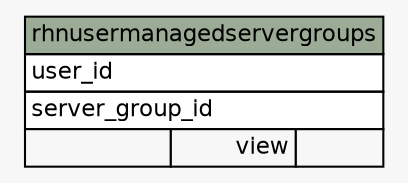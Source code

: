 // dot 2.26.0 on Linux 2.6.32-504.el6.x86_64
// SchemaSpy rev 590
digraph "rhnusermanagedservergroups" {
  graph [
    rankdir="RL"
    bgcolor="#f7f7f7"
    nodesep="0.18"
    ranksep="0.46"
    fontname="Helvetica"
    fontsize="11"
  ];
  node [
    fontname="Helvetica"
    fontsize="11"
    shape="plaintext"
  ];
  edge [
    arrowsize="0.8"
  ];
  "rhnusermanagedservergroups" [
    label=<
    <TABLE BORDER="0" CELLBORDER="1" CELLSPACING="0" BGCOLOR="#ffffff">
      <TR><TD COLSPAN="3" BGCOLOR="#9bab96" ALIGN="CENTER">rhnusermanagedservergroups</TD></TR>
      <TR><TD PORT="user_id" COLSPAN="3" ALIGN="LEFT">user_id</TD></TR>
      <TR><TD PORT="server_group_id" COLSPAN="3" ALIGN="LEFT">server_group_id</TD></TR>
      <TR><TD ALIGN="LEFT" BGCOLOR="#f7f7f7">  </TD><TD ALIGN="RIGHT" BGCOLOR="#f7f7f7">view</TD><TD ALIGN="RIGHT" BGCOLOR="#f7f7f7">  </TD></TR>
    </TABLE>>
    URL="tables/rhnusermanagedservergroups.html"
    tooltip="rhnusermanagedservergroups"
  ];
}
